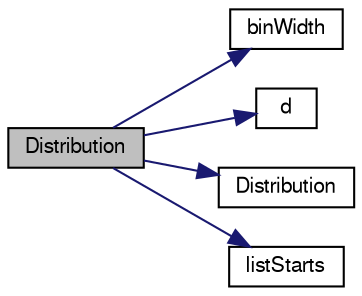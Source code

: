digraph "Distribution"
{
  bgcolor="transparent";
  edge [fontname="FreeSans",fontsize="10",labelfontname="FreeSans",labelfontsize="10"];
  node [fontname="FreeSans",fontsize="10",shape=record];
  rankdir="LR";
  Node3 [label="Distribution",height=0.2,width=0.4,color="black", fillcolor="grey75", style="filled", fontcolor="black"];
  Node3 -> Node4 [color="midnightblue",fontsize="10",style="solid",fontname="FreeSans"];
  Node4 [label="binWidth",height=0.2,width=0.4,color="black",URL="$a25886.html#ae0774993efd12bcba4fb1101bfabecc9",tooltip="Return the bin width. "];
  Node3 -> Node5 [color="midnightblue",fontsize="10",style="solid",fontname="FreeSans"];
  Node5 [label="d",height=0.2,width=0.4,color="black",URL="$a38951.html#aa182a9055736468dd160f12649a01fd1"];
  Node3 -> Node6 [color="midnightblue",fontsize="10",style="solid",fontname="FreeSans"];
  Node6 [label="Distribution",height=0.2,width=0.4,color="black",URL="$a25886.html#a97e7a46e54c1954b71dbf6e135c469ac",tooltip="Construct null. "];
  Node3 -> Node7 [color="midnightblue",fontsize="10",style="solid",fontname="FreeSans"];
  Node7 [label="listStarts",height=0.2,width=0.4,color="black",URL="$a25886.html#a60b5a7a0fdfa3f5af23e7de3ad1b9bb7",tooltip="Return the List start bin indices. "];
}
